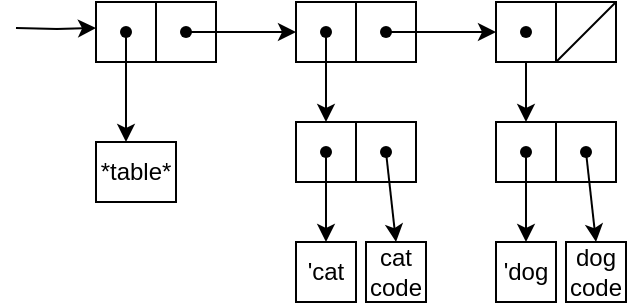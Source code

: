 <mxfile version="21.3.2" type="device">
  <diagram name="Page-1" id="jFEMx681TeEaOXfy0D0k">
    <mxGraphModel dx="1434" dy="754" grid="1" gridSize="10" guides="1" tooltips="1" connect="1" arrows="1" fold="1" page="1" pageScale="1" pageWidth="850" pageHeight="1100" math="0" shadow="0">
      <root>
        <mxCell id="0" />
        <mxCell id="1" parent="0" />
        <mxCell id="-RHoygchYiFBm0QI4CZZ-1" value="" style="rounded=0;whiteSpace=wrap;html=1;" parent="1" vertex="1">
          <mxGeometry x="313" y="50" width="30" height="30" as="geometry" />
        </mxCell>
        <mxCell id="-RHoygchYiFBm0QI4CZZ-2" value="" style="rounded=0;whiteSpace=wrap;html=1;" parent="1" vertex="1">
          <mxGeometry x="343" y="50" width="30" height="30" as="geometry" />
        </mxCell>
        <mxCell id="-RHoygchYiFBm0QI4CZZ-3" value="" style="endArrow=classic;html=1;rounded=0;" parent="1" source="-RHoygchYiFBm0QI4CZZ-7" edge="1">
          <mxGeometry width="50" height="50" relative="1" as="geometry">
            <mxPoint x="593" y="230" as="sourcePoint" />
            <mxPoint x="328" y="120" as="targetPoint" />
          </mxGeometry>
        </mxCell>
        <mxCell id="-RHoygchYiFBm0QI4CZZ-7" value="" style="shape=waypoint;sketch=0;fillStyle=solid;size=6;pointerEvents=1;points=[];fillColor=none;resizable=0;rotatable=0;perimeter=centerPerimeter;snapToPoint=1;" parent="1" vertex="1">
          <mxGeometry x="318" y="55" width="20" height="20" as="geometry" />
        </mxCell>
        <mxCell id="-RHoygchYiFBm0QI4CZZ-8" value="" style="shape=waypoint;sketch=0;fillStyle=solid;size=6;pointerEvents=1;points=[];fillColor=none;resizable=0;rotatable=0;perimeter=centerPerimeter;snapToPoint=1;" parent="1" vertex="1">
          <mxGeometry x="348" y="55" width="20" height="20" as="geometry" />
        </mxCell>
        <mxCell id="-RHoygchYiFBm0QI4CZZ-9" value="*table*" style="rounded=0;whiteSpace=wrap;html=1;" parent="1" vertex="1">
          <mxGeometry x="313" y="120" width="40" height="30" as="geometry" />
        </mxCell>
        <mxCell id="-RHoygchYiFBm0QI4CZZ-23" value="" style="rounded=0;whiteSpace=wrap;html=1;" parent="1" vertex="1">
          <mxGeometry x="413" y="110" width="30" height="30" as="geometry" />
        </mxCell>
        <mxCell id="-RHoygchYiFBm0QI4CZZ-24" value="" style="rounded=0;whiteSpace=wrap;html=1;" parent="1" vertex="1">
          <mxGeometry x="443" y="110" width="30" height="30" as="geometry" />
        </mxCell>
        <mxCell id="-RHoygchYiFBm0QI4CZZ-26" value="" style="endArrow=classic;html=1;rounded=0;entryX=0.5;entryY=0;entryDx=0;entryDy=0;" parent="1" source="-RHoygchYiFBm0QI4CZZ-28" target="-RHoygchYiFBm0QI4CZZ-30" edge="1">
          <mxGeometry width="50" height="50" relative="1" as="geometry">
            <mxPoint x="438" y="150" as="sourcePoint" />
            <mxPoint x="458" y="180" as="targetPoint" />
          </mxGeometry>
        </mxCell>
        <mxCell id="-RHoygchYiFBm0QI4CZZ-27" value="" style="shape=waypoint;sketch=0;fillStyle=solid;size=6;pointerEvents=1;points=[];fillColor=none;resizable=0;rotatable=0;perimeter=centerPerimeter;snapToPoint=1;" parent="1" vertex="1">
          <mxGeometry x="418" y="115" width="20" height="20" as="geometry" />
        </mxCell>
        <mxCell id="-RHoygchYiFBm0QI4CZZ-28" value="" style="shape=waypoint;sketch=0;fillStyle=solid;size=6;pointerEvents=1;points=[];fillColor=none;resizable=0;rotatable=0;perimeter=centerPerimeter;snapToPoint=1;" parent="1" vertex="1">
          <mxGeometry x="448" y="115" width="20" height="20" as="geometry" />
        </mxCell>
        <mxCell id="-RHoygchYiFBm0QI4CZZ-30" value="cat code" style="rounded=0;whiteSpace=wrap;html=1;" parent="1" vertex="1">
          <mxGeometry x="448" y="170" width="30" height="30" as="geometry" />
        </mxCell>
        <mxCell id="-RHoygchYiFBm0QI4CZZ-32" style="edgeStyle=orthogonalEdgeStyle;rounded=0;orthogonalLoop=1;jettySize=auto;html=1;exitX=1;exitY=0.5;exitDx=0;exitDy=0;entryX=0;entryY=0.5;entryDx=0;entryDy=0;" parent="1" edge="1">
          <mxGeometry relative="1" as="geometry">
            <mxPoint x="273" y="63" as="sourcePoint" />
            <mxPoint x="313" y="63" as="targetPoint" />
          </mxGeometry>
        </mxCell>
        <mxCell id="j2mQybEEx7JjzLiYnR7x-3" style="edgeStyle=orthogonalEdgeStyle;rounded=0;orthogonalLoop=1;jettySize=auto;html=1;entryX=0;entryY=0.5;entryDx=0;entryDy=0;" edge="1" parent="1" target="j2mQybEEx7JjzLiYnR7x-5" source="-RHoygchYiFBm0QI4CZZ-8">
          <mxGeometry relative="1" as="geometry">
            <mxPoint x="373" y="65" as="sourcePoint" />
          </mxGeometry>
        </mxCell>
        <mxCell id="j2mQybEEx7JjzLiYnR7x-4" value="" style="group" vertex="1" connectable="0" parent="1">
          <mxGeometry x="413" y="50" width="60" height="30" as="geometry" />
        </mxCell>
        <mxCell id="j2mQybEEx7JjzLiYnR7x-5" value="" style="rounded=0;whiteSpace=wrap;html=1;" vertex="1" parent="j2mQybEEx7JjzLiYnR7x-4">
          <mxGeometry width="30" height="30" as="geometry" />
        </mxCell>
        <mxCell id="j2mQybEEx7JjzLiYnR7x-6" value="" style="rounded=0;whiteSpace=wrap;html=1;" vertex="1" parent="j2mQybEEx7JjzLiYnR7x-4">
          <mxGeometry x="30" width="30" height="30" as="geometry" />
        </mxCell>
        <mxCell id="j2mQybEEx7JjzLiYnR7x-7" value="" style="shape=waypoint;sketch=0;fillStyle=solid;size=6;pointerEvents=1;points=[];fillColor=none;resizable=0;rotatable=0;perimeter=centerPerimeter;snapToPoint=1;" vertex="1" parent="j2mQybEEx7JjzLiYnR7x-4">
          <mxGeometry x="5" y="5" width="20" height="20" as="geometry" />
        </mxCell>
        <mxCell id="j2mQybEEx7JjzLiYnR7x-8" value="" style="shape=waypoint;sketch=0;fillStyle=solid;size=6;pointerEvents=1;points=[];fillColor=none;resizable=0;rotatable=0;perimeter=centerPerimeter;snapToPoint=1;" vertex="1" parent="j2mQybEEx7JjzLiYnR7x-4">
          <mxGeometry x="35" y="5" width="20" height="20" as="geometry" />
        </mxCell>
        <mxCell id="j2mQybEEx7JjzLiYnR7x-19" value="" style="group" vertex="1" connectable="0" parent="1">
          <mxGeometry x="513" y="50" width="60" height="30" as="geometry" />
        </mxCell>
        <mxCell id="j2mQybEEx7JjzLiYnR7x-20" value="" style="rounded=0;whiteSpace=wrap;html=1;" vertex="1" parent="j2mQybEEx7JjzLiYnR7x-19">
          <mxGeometry width="30" height="30" as="geometry" />
        </mxCell>
        <mxCell id="j2mQybEEx7JjzLiYnR7x-21" value="" style="rounded=0;whiteSpace=wrap;html=1;" vertex="1" parent="j2mQybEEx7JjzLiYnR7x-19">
          <mxGeometry x="30" width="30" height="30" as="geometry" />
        </mxCell>
        <mxCell id="j2mQybEEx7JjzLiYnR7x-22" value="" style="shape=waypoint;sketch=0;fillStyle=solid;size=6;pointerEvents=1;points=[];fillColor=none;resizable=0;rotatable=0;perimeter=centerPerimeter;snapToPoint=1;" vertex="1" parent="j2mQybEEx7JjzLiYnR7x-19">
          <mxGeometry x="5" y="5" width="20" height="20" as="geometry" />
        </mxCell>
        <mxCell id="j2mQybEEx7JjzLiYnR7x-30" style="edgeStyle=orthogonalEdgeStyle;rounded=0;orthogonalLoop=1;jettySize=auto;html=1;exitX=0.5;exitY=1;exitDx=0;exitDy=0;entryX=0.5;entryY=0;entryDx=0;entryDy=0;" edge="1" parent="1" source="j2mQybEEx7JjzLiYnR7x-20">
          <mxGeometry relative="1" as="geometry">
            <mxPoint x="528" y="110" as="targetPoint" />
          </mxGeometry>
        </mxCell>
        <mxCell id="j2mQybEEx7JjzLiYnR7x-31" value="" style="endArrow=none;html=1;rounded=0;exitX=0;exitY=1;exitDx=0;exitDy=0;" edge="1" parent="1" source="j2mQybEEx7JjzLiYnR7x-21">
          <mxGeometry width="50" height="50" relative="1" as="geometry">
            <mxPoint x="573" y="180" as="sourcePoint" />
            <mxPoint x="573" y="50" as="targetPoint" />
          </mxGeometry>
        </mxCell>
        <mxCell id="j2mQybEEx7JjzLiYnR7x-33" value="" style="endArrow=classic;html=1;rounded=0;entryX=0.5;entryY=0;entryDx=0;entryDy=0;" edge="1" parent="1">
          <mxGeometry width="50" height="50" relative="1" as="geometry">
            <mxPoint x="428" y="65" as="sourcePoint" />
            <mxPoint x="428" y="110" as="targetPoint" />
          </mxGeometry>
        </mxCell>
        <mxCell id="j2mQybEEx7JjzLiYnR7x-39" value="" style="endArrow=classic;html=1;rounded=0;entryX=0;entryY=0.5;entryDx=0;entryDy=0;" edge="1" parent="1" source="j2mQybEEx7JjzLiYnR7x-8">
          <mxGeometry width="50" height="50" relative="1" as="geometry">
            <mxPoint x="448" y="90" as="sourcePoint" />
            <mxPoint x="513" y="65" as="targetPoint" />
          </mxGeometry>
        </mxCell>
        <mxCell id="j2mQybEEx7JjzLiYnR7x-41" value="&#39;cat" style="rounded=0;whiteSpace=wrap;html=1;" vertex="1" parent="1">
          <mxGeometry x="413" y="170" width="30" height="30" as="geometry" />
        </mxCell>
        <mxCell id="j2mQybEEx7JjzLiYnR7x-43" style="edgeStyle=orthogonalEdgeStyle;rounded=0;orthogonalLoop=1;jettySize=auto;html=1;entryX=0.5;entryY=0;entryDx=0;entryDy=0;" edge="1" parent="1" source="-RHoygchYiFBm0QI4CZZ-27" target="j2mQybEEx7JjzLiYnR7x-41">
          <mxGeometry relative="1" as="geometry" />
        </mxCell>
        <mxCell id="j2mQybEEx7JjzLiYnR7x-48" value="" style="rounded=0;whiteSpace=wrap;html=1;" vertex="1" parent="1">
          <mxGeometry x="513" y="110" width="30" height="30" as="geometry" />
        </mxCell>
        <mxCell id="j2mQybEEx7JjzLiYnR7x-49" value="" style="rounded=0;whiteSpace=wrap;html=1;" vertex="1" parent="1">
          <mxGeometry x="543" y="110" width="30" height="30" as="geometry" />
        </mxCell>
        <mxCell id="j2mQybEEx7JjzLiYnR7x-50" value="" style="endArrow=classic;html=1;rounded=0;entryX=0.5;entryY=0;entryDx=0;entryDy=0;" edge="1" parent="1" source="j2mQybEEx7JjzLiYnR7x-52" target="j2mQybEEx7JjzLiYnR7x-53">
          <mxGeometry width="50" height="50" relative="1" as="geometry">
            <mxPoint x="538" y="150" as="sourcePoint" />
            <mxPoint x="558" y="180" as="targetPoint" />
          </mxGeometry>
        </mxCell>
        <mxCell id="j2mQybEEx7JjzLiYnR7x-51" value="" style="shape=waypoint;sketch=0;fillStyle=solid;size=6;pointerEvents=1;points=[];fillColor=none;resizable=0;rotatable=0;perimeter=centerPerimeter;snapToPoint=1;" vertex="1" parent="1">
          <mxGeometry x="518" y="115" width="20" height="20" as="geometry" />
        </mxCell>
        <mxCell id="j2mQybEEx7JjzLiYnR7x-52" value="" style="shape=waypoint;sketch=0;fillStyle=solid;size=6;pointerEvents=1;points=[];fillColor=none;resizable=0;rotatable=0;perimeter=centerPerimeter;snapToPoint=1;" vertex="1" parent="1">
          <mxGeometry x="548" y="115" width="20" height="20" as="geometry" />
        </mxCell>
        <mxCell id="j2mQybEEx7JjzLiYnR7x-53" value="dog code" style="rounded=0;whiteSpace=wrap;html=1;" vertex="1" parent="1">
          <mxGeometry x="548" y="170" width="30" height="30" as="geometry" />
        </mxCell>
        <mxCell id="j2mQybEEx7JjzLiYnR7x-54" value="&#39;dog" style="rounded=0;whiteSpace=wrap;html=1;" vertex="1" parent="1">
          <mxGeometry x="513" y="170" width="30" height="30" as="geometry" />
        </mxCell>
        <mxCell id="j2mQybEEx7JjzLiYnR7x-55" style="edgeStyle=orthogonalEdgeStyle;rounded=0;orthogonalLoop=1;jettySize=auto;html=1;entryX=0.5;entryY=0;entryDx=0;entryDy=0;" edge="1" parent="1" source="j2mQybEEx7JjzLiYnR7x-51" target="j2mQybEEx7JjzLiYnR7x-54">
          <mxGeometry relative="1" as="geometry" />
        </mxCell>
      </root>
    </mxGraphModel>
  </diagram>
</mxfile>
